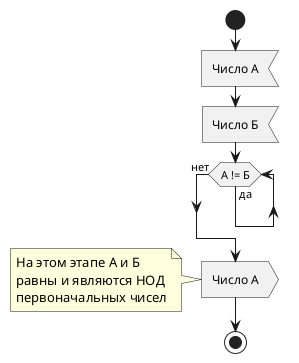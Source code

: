 @startuml

start
:Число А<
:Число Б<

while (А != Б) is (да)

'  if (a > b) then (да)
'    :a = a - b]
'  else (нет)
'    :b = b - a]
'  endif

endwhile (нет)

:Число А>
note left: На этом этапе А и Б\nравны и являются НОД\nпервоначальных чисел

stop
@enduml


/'
int gcd(int a, int b) {
   int t;
   while (b) {
     t = a % b;
     a = b;
     b = t;        
   }
   return a;
}
'/
